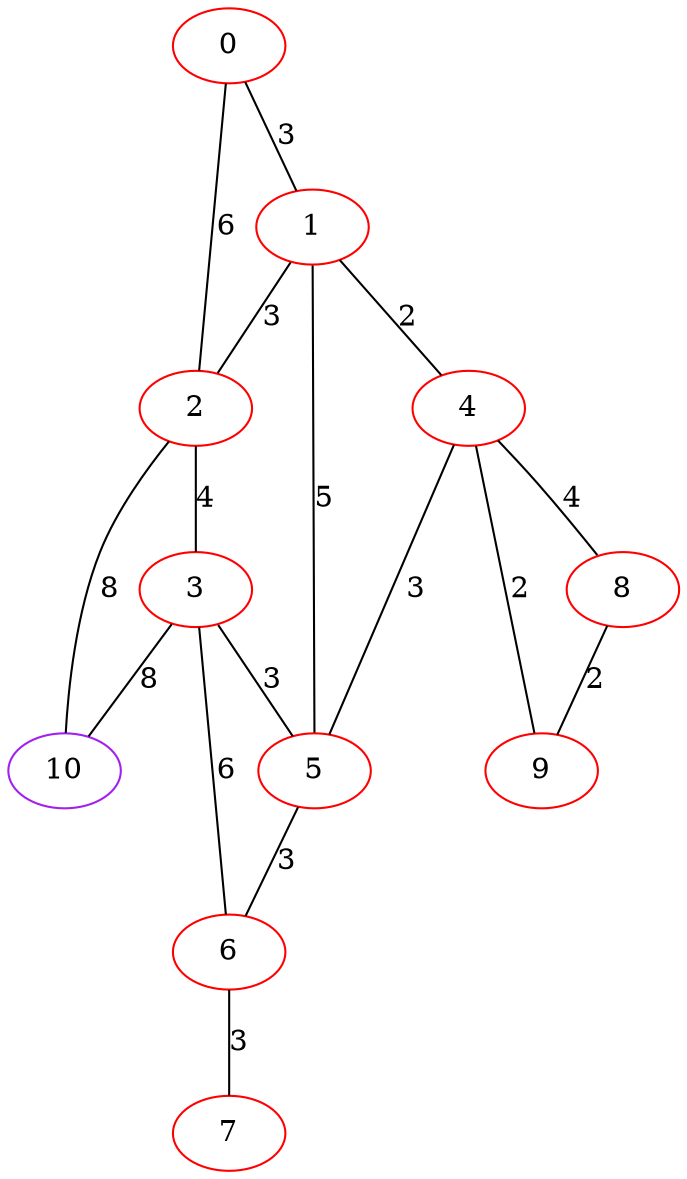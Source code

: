 graph "" {
0 [color=red, weight=1];
1 [color=red, weight=1];
2 [color=red, weight=1];
3 [color=red, weight=1];
4 [color=red, weight=1];
5 [color=red, weight=1];
6 [color=red, weight=1];
7 [color=red, weight=1];
8 [color=red, weight=1];
9 [color=red, weight=1];
10 [color=purple, weight=4];
0 -- 1  [key=0, label=3];
0 -- 2  [key=0, label=6];
1 -- 2  [key=0, label=3];
1 -- 4  [key=0, label=2];
1 -- 5  [key=0, label=5];
2 -- 10  [key=0, label=8];
2 -- 3  [key=0, label=4];
3 -- 10  [key=0, label=8];
3 -- 5  [key=0, label=3];
3 -- 6  [key=0, label=6];
4 -- 8  [key=0, label=4];
4 -- 9  [key=0, label=2];
4 -- 5  [key=0, label=3];
5 -- 6  [key=0, label=3];
6 -- 7  [key=0, label=3];
8 -- 9  [key=0, label=2];
}
